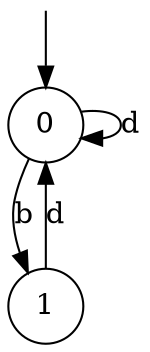digraph g {

	s0 [shape="circle" label="0"];
	s1 [shape="circle" label="1"];
	s0 -> s1 [modality="MUST" contract="NONE" label="b" group="-1"];
	s0 -> s0 [modality="MUST" contract="NONE" label="d" group="-1"];
	s1 -> s0 [modality="MUST" contract="NONE" label="d" group="-1"];

__start0 [label="" shape="none" width="0" height="0"];
__start0 -> s0;

}
